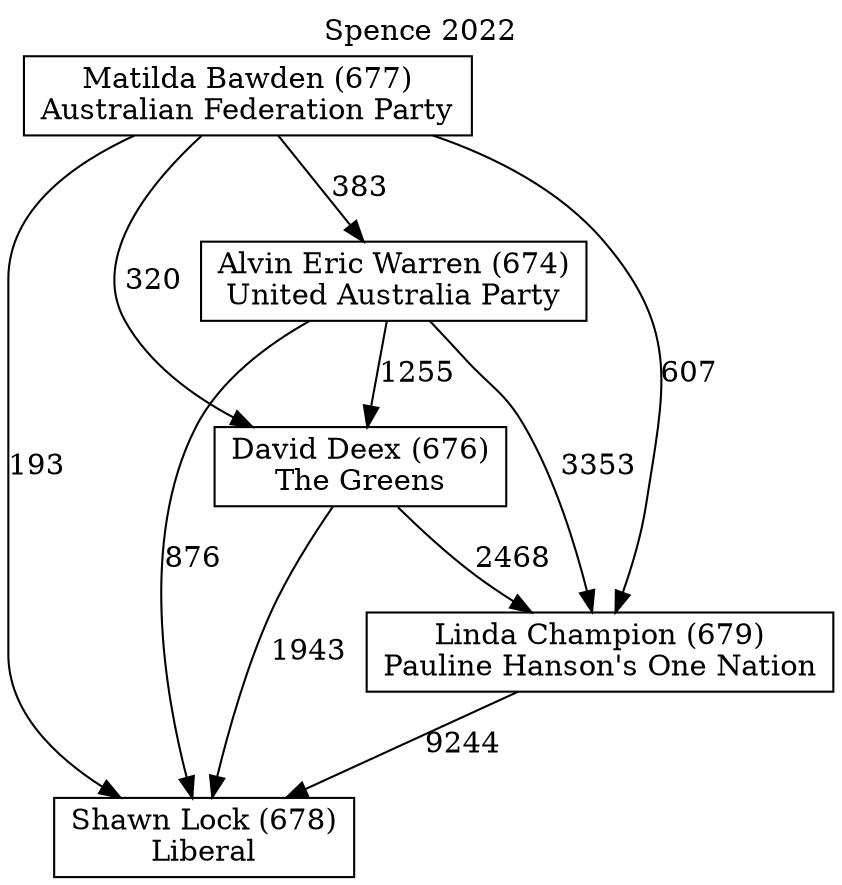 // House preference flow
digraph "Shawn Lock (678)_Spence_2022" {
	graph [label="Spence 2022" labelloc=t mclimit=10]
	node [shape=box]
	"Matilda Bawden (677)" [label="Matilda Bawden (677)
Australian Federation Party"]
	"David Deex (676)" [label="David Deex (676)
The Greens"]
	"Shawn Lock (678)" [label="Shawn Lock (678)
Liberal"]
	"Alvin Eric Warren (674)" [label="Alvin Eric Warren (674)
United Australia Party"]
	"Linda Champion (679)" [label="Linda Champion (679)
Pauline Hanson's One Nation"]
	"Matilda Bawden (677)" -> "Linda Champion (679)" [label=607]
	"David Deex (676)" -> "Linda Champion (679)" [label=2468]
	"Alvin Eric Warren (674)" -> "David Deex (676)" [label=1255]
	"Matilda Bawden (677)" -> "David Deex (676)" [label=320]
	"Alvin Eric Warren (674)" -> "Linda Champion (679)" [label=3353]
	"Matilda Bawden (677)" -> "Alvin Eric Warren (674)" [label=383]
	"Linda Champion (679)" -> "Shawn Lock (678)" [label=9244]
	"Matilda Bawden (677)" -> "Shawn Lock (678)" [label=193]
	"Alvin Eric Warren (674)" -> "Shawn Lock (678)" [label=876]
	"David Deex (676)" -> "Shawn Lock (678)" [label=1943]
}
